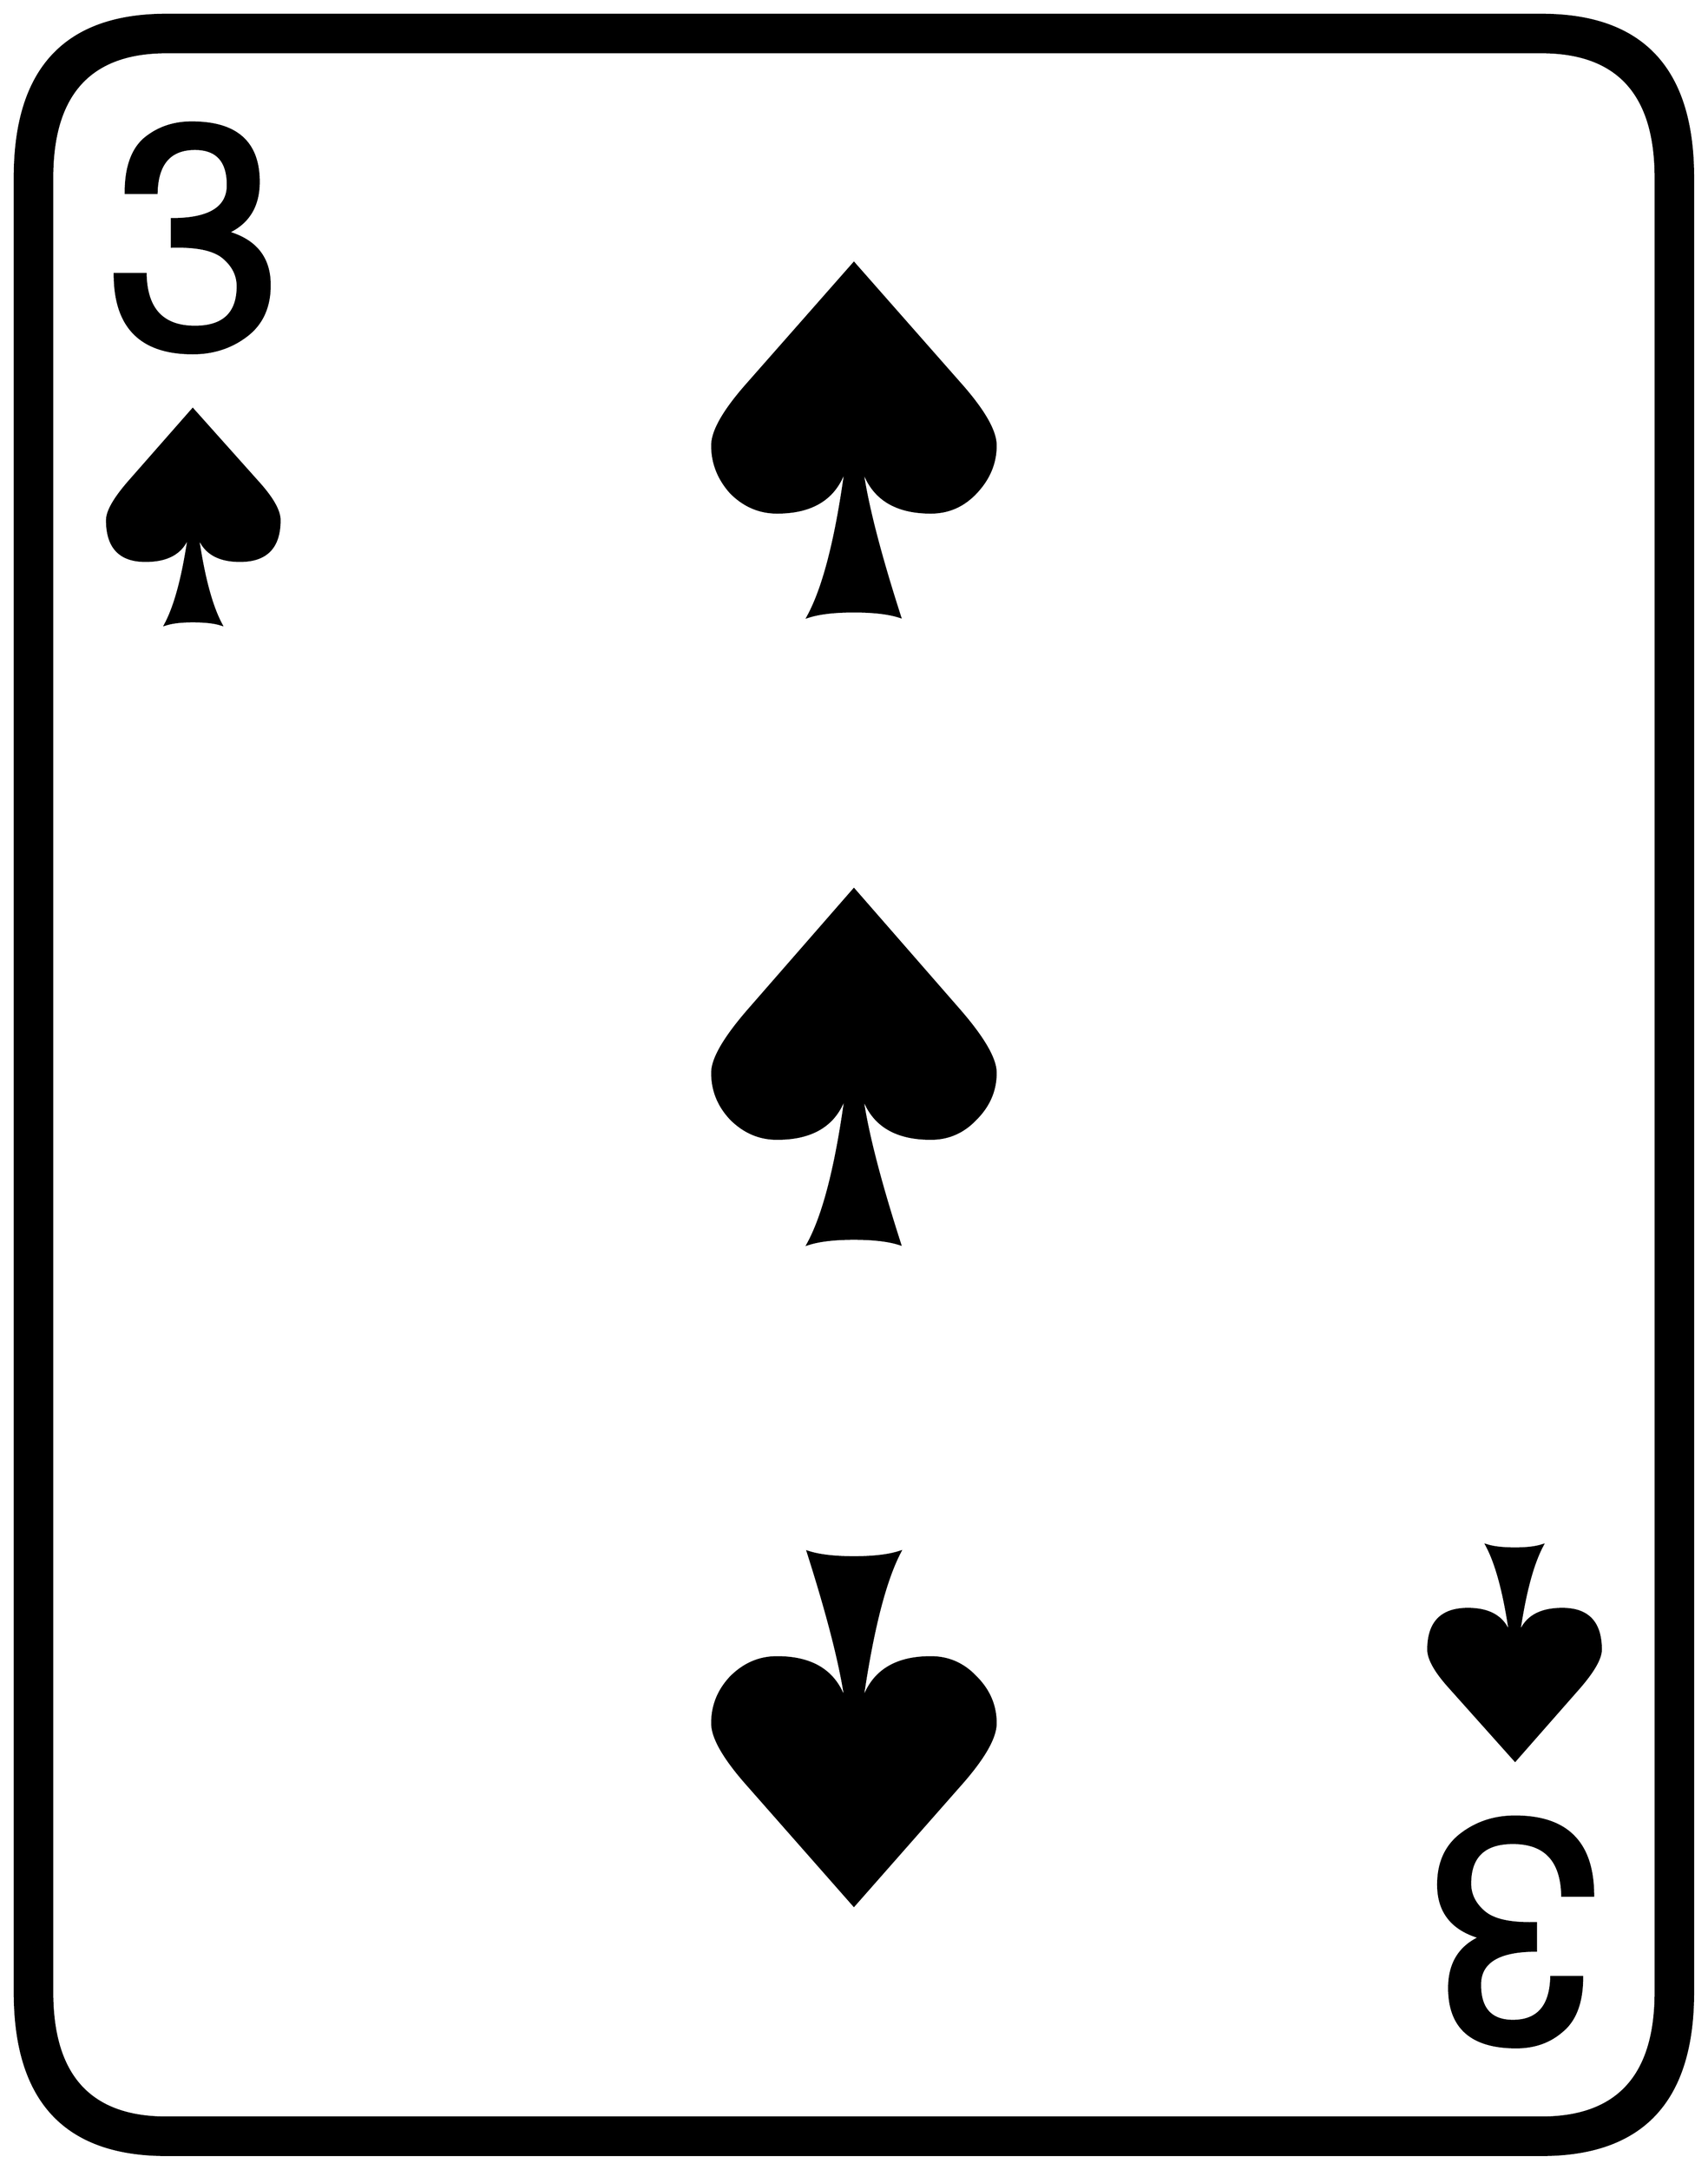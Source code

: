 


\begin{tikzpicture}[y=0.80pt, x=0.80pt, yscale=-1.0, xscale=1.0, inner sep=0pt, outer sep=0pt]
\begin{scope}[shift={(100.0,1706.0)},nonzero rule]
  \path[draw=.,fill=.,line width=1.600pt] (1578.0,244.0) .. controls
    (1578.0,342.667) and (1532.0,392.0) .. (1440.0,392.0) --
    (188.0,392.0) .. controls (96.0,392.0) and (50.0,342.667) ..
    (50.0,244.0) -- (50.0,-1408.0) .. controls (50.0,-1506.667)
    and (96.0,-1556.0) .. (188.0,-1556.0) -- (1440.0,-1556.0) ..
    controls (1532.0,-1556.0) and (1578.0,-1506.667) ..
    (1578.0,-1408.0) -- (1578.0,244.0) -- cycle(1544.0,244.0) --
    (1544.0,-1408.0) .. controls (1544.0,-1484.0) and
    (1509.333,-1522.0) .. (1440.0,-1522.0) -- (188.0,-1522.0) ..
    controls (118.667,-1522.0) and (84.0,-1484.0) ..
    (84.0,-1408.0) -- (84.0,244.0) .. controls (84.0,320.0) and
    (118.667,358.0) .. (188.0,358.0) -- (1440.0,358.0) .. controls
    (1509.333,358.0) and (1544.0,320.0) .. (1544.0,244.0) --
    cycle(943.0,-1164.0) .. controls (943.0,-1148.0) and
    (937.0,-1133.667) .. (925.0,-1121.0) .. controls
    (913.667,-1109.0) and (900.0,-1103.0) .. (884.0,-1103.0) ..
    controls (850.0,-1103.0) and (829.0,-1117.333) ..
    (821.0,-1146.0) .. controls (825.0,-1114.0) and
    (836.667,-1068.0) .. (856.0,-1008.0) .. controls
    (846.0,-1011.333) and (832.0,-1013.0) .. (814.0,-1013.0) ..
    controls (796.0,-1013.0) and (782.0,-1011.333) ..
    (772.0,-1008.0) .. controls (786.667,-1034.667) and
    (798.333,-1080.667) .. (807.0,-1146.0) .. controls
    (799.0,-1117.333) and (778.0,-1103.0) .. (744.0,-1103.0) ..
    controls (728.0,-1103.0) and (714.0,-1109.0) ..
    (702.0,-1121.0) .. controls (690.667,-1133.667) and
    (685.0,-1148.0) .. (685.0,-1164.0) .. controls
    (685.0,-1177.333) and (696.0,-1196.333) .. (718.0,-1221.0) --
    (814.0,-1330.0) -- (910.0,-1221.0) .. controls
    (932.0,-1196.333) and (943.0,-1177.333) .. (943.0,-1164.0) --
    cycle(282.0,-1310.0) .. controls (282.0,-1290.0) and
    (275.0,-1274.667) .. (261.0,-1264.0) .. controls
    (247.0,-1253.333) and (230.667,-1248.0) .. (212.0,-1248.0) ..
    controls (164.667,-1248.0) and (141.0,-1272.0) ..
    (141.0,-1320.0) -- (169.0,-1320.0) .. controls
    (169.667,-1288.0) and (184.667,-1272.0) .. (214.0,-1272.0) ..
    controls (240.0,-1272.0) and (253.0,-1284.333) ..
    (253.0,-1309.0) .. controls (253.0,-1319.0) and
    (248.667,-1327.667) .. (240.0,-1335.0) .. controls
    (231.333,-1342.333) and (215.667,-1345.667) .. (193.0,-1345.0) --
    (193.0,-1370.0) .. controls (227.0,-1370.0) and
    (244.0,-1380.333) .. (244.0,-1401.0) .. controls
    (244.0,-1423.0) and (234.0,-1434.0) .. (214.0,-1434.0) ..
    controls (191.333,-1434.0) and (179.667,-1420.667) ..
    (179.0,-1394.0) -- (151.0,-1394.0) .. controls
    (151.0,-1416.667) and (156.667,-1433.0) .. (168.0,-1443.0) ..
    controls (180.0,-1453.0) and (194.333,-1458.0) ..
    (211.0,-1458.0) .. controls (251.667,-1458.0) and
    (272.0,-1440.0) .. (272.0,-1404.0) .. controls
    (272.0,-1382.0) and (262.667,-1366.667) .. (244.0,-1358.0) ..
    controls (269.333,-1350.667) and (282.0,-1334.667) ..
    (282.0,-1310.0) -- cycle(1494.0,-68.0) .. controls
    (1494.0,-60.0) and (1487.333,-48.333) .. (1474.0,-33.0) --
    (1416.0,33.0) -- (1357.0,-33.0) .. controls (1343.667,-47.667)
    and (1337.0,-59.333) .. (1337.0,-68.0) .. controls
    (1337.0,-92.667) and (1349.0,-105.0) .. (1373.0,-105.0) ..
    controls (1394.333,-105.0) and (1407.333,-96.333) ..
    (1412.0,-79.0) .. controls (1406.667,-117.667) and
    (1399.333,-145.667) .. (1390.0,-163.0) .. controls
    (1396.0,-161.0) and (1404.667,-160.0) .. (1416.0,-160.0) ..
    controls (1426.667,-160.0) and (1435.0,-161.0) ..
    (1441.0,-163.0) .. controls (1431.667,-145.667) and
    (1424.333,-117.667) .. (1419.0,-79.0) .. controls (1423.667,-96.333)
    and (1437.0,-105.0) .. (1459.0,-105.0) .. controls
    (1482.333,-105.0) and (1494.0,-92.667) .. (1494.0,-68.0) --
    cycle(943.0,-593.0) .. controls (943.0,-577.0) and
    (937.0,-563.0) .. (925.0,-551.0) .. controls (913.667,-539.0)
    and (900.0,-533.0) .. (884.0,-533.0) .. controls
    (850.0,-533.0) and (829.0,-547.0) .. (821.0,-575.0) ..
    controls (825.0,-543.0) and (836.667,-497.0) .. (856.0,-437.0)
    .. controls (846.0,-440.333) and (832.0,-442.0) ..
    (814.0,-442.0) .. controls (796.0,-442.0) and (782.0,-440.333)
    .. (772.0,-437.0) .. controls (786.667,-463.667) and
    (798.333,-509.667) .. (807.0,-575.0) .. controls (799.0,-547.0)
    and (778.0,-533.0) .. (744.0,-533.0) .. controls
    (728.0,-533.0) and (714.0,-539.0) .. (702.0,-551.0) ..
    controls (690.667,-563.0) and (685.0,-577.0) .. (685.0,-593.0)
    .. controls (685.0,-605.667) and (696.0,-624.667) ..
    (718.0,-650.0) -- (814.0,-760.0) -- (910.0,-650.0) ..
    controls (932.0,-624.667) and (943.0,-605.667) .. (943.0,-593.0)
    -- cycle(291.0,-1096.0) .. controls (291.0,-1071.333) and
    (279.0,-1059.0) .. (255.0,-1059.0) .. controls
    (233.667,-1059.0) and (220.667,-1067.667) .. (216.0,-1085.0) ..
    controls (221.333,-1046.333) and (228.667,-1018.333) ..
    (238.0,-1001.0) .. controls (232.0,-1003.0) and
    (223.333,-1004.0) .. (212.0,-1004.0) .. controls
    (201.333,-1004.0) and (193.0,-1003.0) .. (187.0,-1001.0) ..
    controls (196.333,-1018.333) and (203.667,-1046.333) ..
    (209.0,-1085.0) .. controls (204.333,-1067.667) and
    (191.0,-1059.0) .. (169.0,-1059.0) .. controls
    (145.667,-1059.0) and (134.0,-1071.333) .. (134.0,-1096.0) ..
    controls (134.0,-1104.0) and (140.667,-1115.667) ..
    (154.0,-1131.0) -- (212.0,-1197.0) -- (271.0,-1131.0) ..
    controls (284.333,-1116.333) and (291.0,-1104.667) ..
    (291.0,-1096.0) -- cycle(1487.0,156.0) -- (1459.0,156.0) ..
    controls (1458.333,124.0) and (1443.333,108.0) .. (1414.0,108.0)
    .. controls (1388.0,108.0) and (1375.0,120.333) ..
    (1375.0,145.0) .. controls (1375.0,155.0) and (1379.333,163.667)
    .. (1388.0,171.0) .. controls (1396.667,178.333) and
    (1412.333,181.667) .. (1435.0,181.0) -- (1435.0,206.0) ..
    controls (1401.0,206.0) and (1384.0,216.333) .. (1384.0,237.0)
    .. controls (1384.0,259.0) and (1394.0,270.0) ..
    (1414.0,270.0) .. controls (1436.667,270.0) and (1448.333,256.667)
    .. (1449.0,230.0) -- (1477.0,230.0) .. controls
    (1477.0,252.667) and (1471.0,269.0) .. (1459.0,279.0) ..
    controls (1447.667,289.0) and (1433.667,294.0) .. (1417.0,294.0)
    .. controls (1376.333,294.0) and (1356.0,276.0) ..
    (1356.0,240.0) .. controls (1356.0,218.0) and (1365.333,202.667)
    .. (1384.0,194.0) .. controls (1358.667,186.667) and
    (1346.0,170.667) .. (1346.0,146.0) .. controls (1346.0,126.0)
    and (1353.0,110.667) .. (1367.0,100.0) .. controls
    (1381.0,89.333) and (1397.333,84.0) .. (1416.0,84.0) .. controls
    (1463.333,84.0) and (1487.0,108.0) .. (1487.0,156.0) --
    cycle(943.0,-1.0) .. controls (943.0,12.333) and (932.0,31.333)
    .. (910.0,56.0) -- (814.0,165.0) -- (718.0,56.0) .. controls
    (696.0,31.333) and (685.0,12.333) .. (685.0,-1.0) .. controls
    (685.0,-17.0) and (690.667,-31.0) .. (702.0,-43.0) .. controls
    (714.0,-55.0) and (728.0,-61.0) .. (744.0,-61.0) .. controls
    (778.0,-61.0) and (799.0,-46.667) .. (807.0,-18.0) .. controls
    (803.0,-50.0) and (791.333,-96.333) .. (772.0,-157.0) ..
    controls (782.0,-153.667) and (796.0,-152.0) .. (814.0,-152.0)
    .. controls (832.0,-152.0) and (846.0,-153.667) ..
    (856.0,-157.0) .. controls (842.0,-130.333) and (830.333,-84.0)
    .. (821.0,-18.0) .. controls (829.0,-46.667) and (850.0,-61.0)
    .. (884.0,-61.0) .. controls (900.0,-61.0) and (913.667,-55.0)
    .. (925.0,-43.0) .. controls (937.0,-31.0) and (943.0,-17.0)
    .. (943.0,-1.0) -- cycle;
\end{scope}

\end{tikzpicture}

